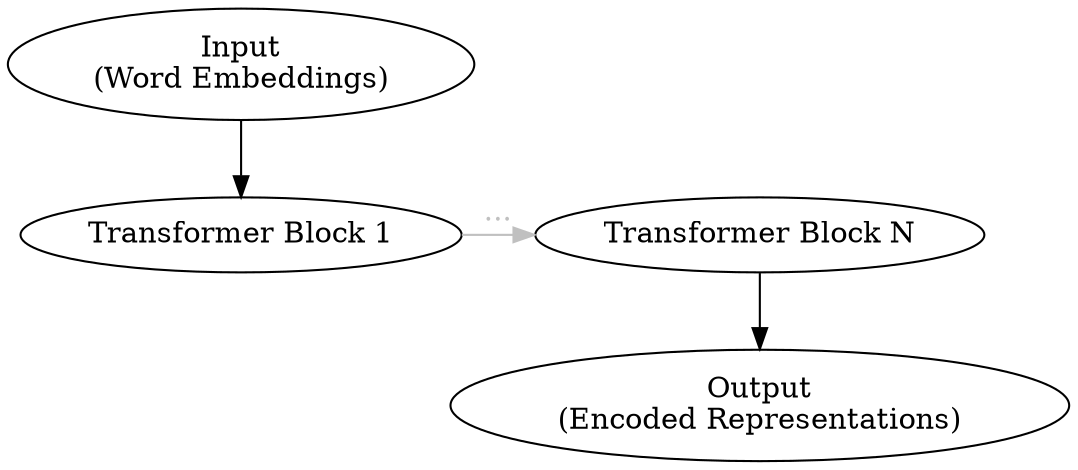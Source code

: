digraph BERT {
    rankdir=TB;

    // Nodes
    Input [label="Input\n(Word Embeddings)"];
    Transformer1 [label="Transformer Block 1"];
    TransformerN [label="Transformer Block N"];
    Output [label="Output\n(Encoded Representations)"];

    // Edges
    Input -> Transformer1;
    Transformer1 -> TransformerN [label="..." fontcolor="gray" color="gray"];
    TransformerN -> Output;

    { rank=same; Transformer1 TransformerN }
}
